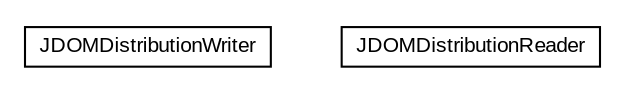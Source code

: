 #!/usr/local/bin/dot
#
# Class diagram 
# Generated by UMLGraph version R5_6-24-gf6e263 (http://www.umlgraph.org/)
#

digraph G {
	edge [fontname="arial",fontsize=10,labelfontname="arial",labelfontsize=10];
	node [fontname="arial",fontsize=10,shape=plaintext];
	nodesep=0.25;
	ranksep=0.5;
	// edu.arizona.biosemantics.semanticmarkup.markupelement.distribution.io.lib.JDOMDistributionWriter
	c17399 [label=<<table title="edu.arizona.biosemantics.semanticmarkup.markupelement.distribution.io.lib.JDOMDistributionWriter" border="0" cellborder="1" cellspacing="0" cellpadding="2" port="p" href="./JDOMDistributionWriter.html">
		<tr><td><table border="0" cellspacing="0" cellpadding="1">
<tr><td align="center" balign="center"> JDOMDistributionWriter </td></tr>
		</table></td></tr>
		</table>>, URL="./JDOMDistributionWriter.html", fontname="arial", fontcolor="black", fontsize=10.0];
	// edu.arizona.biosemantics.semanticmarkup.markupelement.distribution.io.lib.JDOMDistributionReader
	c17400 [label=<<table title="edu.arizona.biosemantics.semanticmarkup.markupelement.distribution.io.lib.JDOMDistributionReader" border="0" cellborder="1" cellspacing="0" cellpadding="2" port="p" href="./JDOMDistributionReader.html">
		<tr><td><table border="0" cellspacing="0" cellpadding="1">
<tr><td align="center" balign="center"> JDOMDistributionReader </td></tr>
		</table></td></tr>
		</table>>, URL="./JDOMDistributionReader.html", fontname="arial", fontcolor="black", fontsize=10.0];
}

